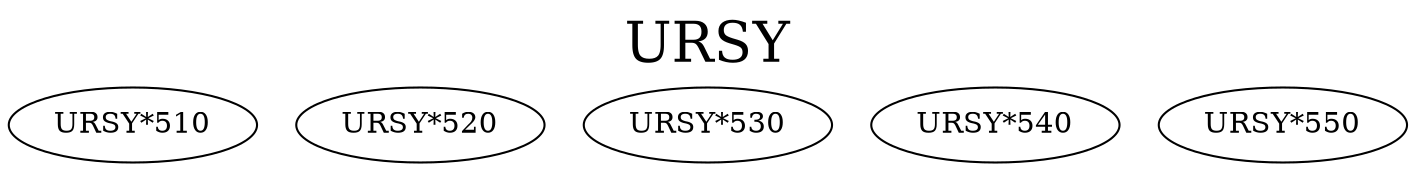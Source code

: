 digraph URSY {
labelloc = "t";
label = "URSY"
fontsize = 27;
"URSY*510"
"URSY*520"
"URSY*530"
"URSY*540"
"URSY*550"
}

